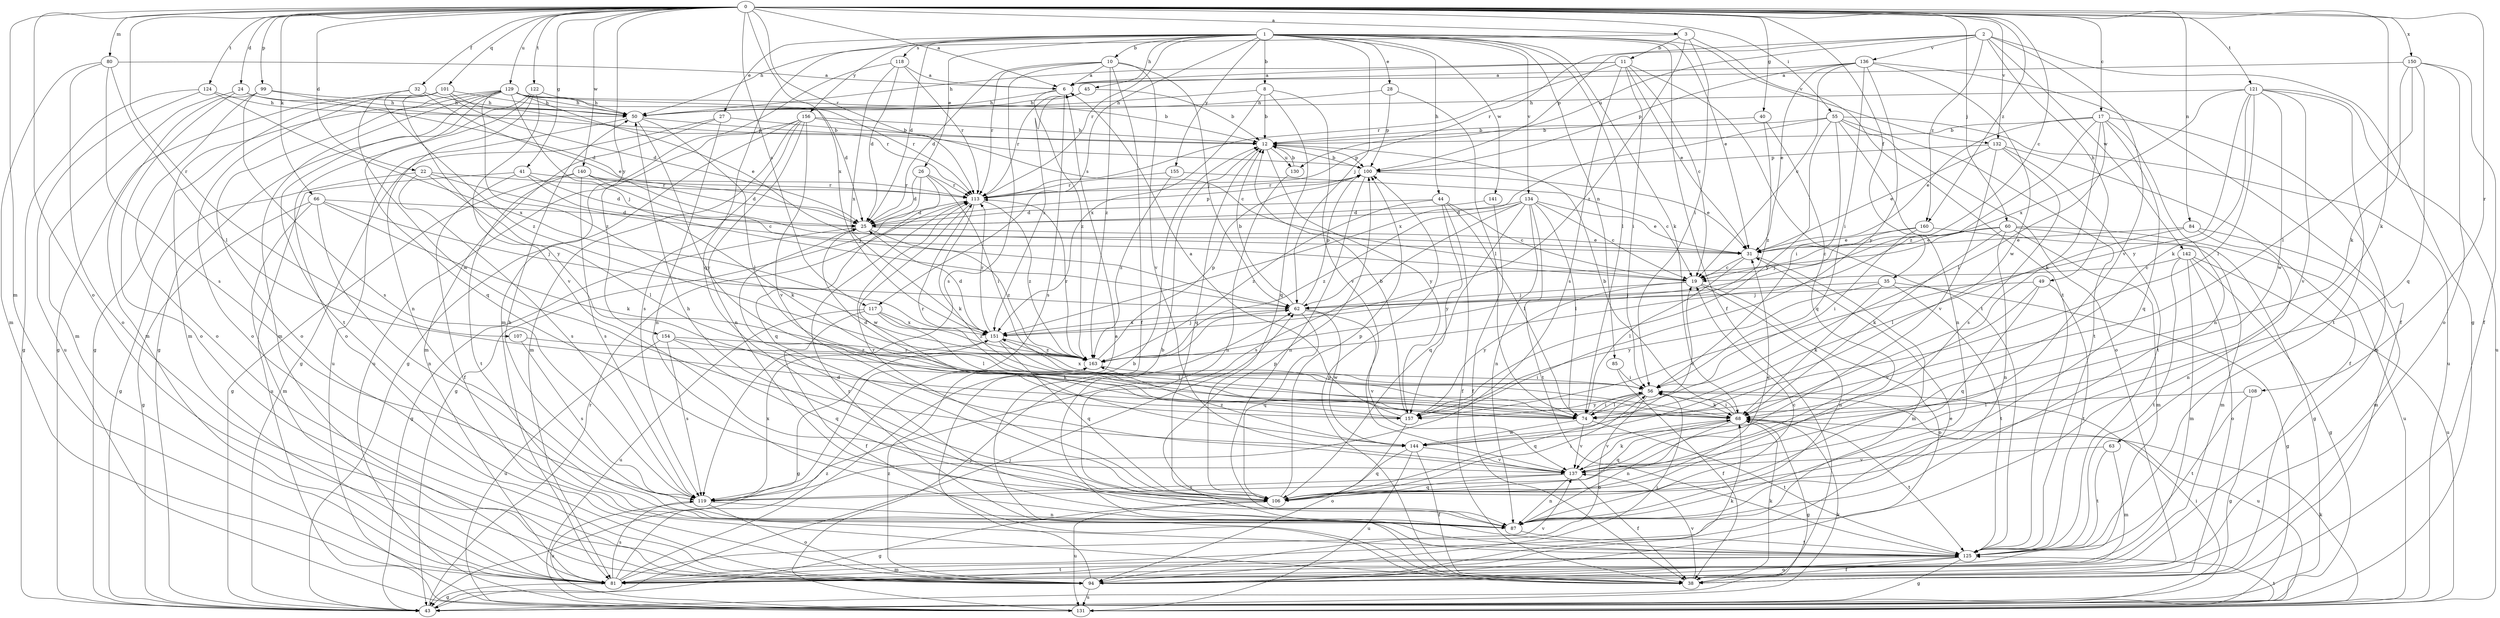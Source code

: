 strict digraph  {
0;
1;
2;
3;
6;
8;
10;
11;
12;
17;
19;
22;
24;
25;
26;
27;
28;
31;
32;
35;
38;
40;
41;
43;
44;
45;
49;
50;
55;
56;
60;
62;
63;
66;
68;
74;
80;
81;
84;
85;
87;
94;
99;
100;
101;
106;
107;
108;
113;
117;
118;
119;
121;
122;
124;
125;
129;
130;
131;
132;
134;
136;
137;
140;
141;
142;
144;
150;
151;
154;
155;
156;
157;
160;
163;
0 -> 3  [label=a];
0 -> 6  [label=a];
0 -> 17  [label=c];
0 -> 19  [label=c];
0 -> 22  [label=d];
0 -> 24  [label=d];
0 -> 32  [label=f];
0 -> 35  [label=f];
0 -> 40  [label=g];
0 -> 41  [label=g];
0 -> 55  [label=i];
0 -> 60  [label=j];
0 -> 63  [label=k];
0 -> 66  [label=k];
0 -> 80  [label=m];
0 -> 81  [label=m];
0 -> 84  [label=n];
0 -> 94  [label=o];
0 -> 99  [label=p];
0 -> 101  [label=q];
0 -> 107  [label=r];
0 -> 108  [label=r];
0 -> 113  [label=r];
0 -> 117  [label=s];
0 -> 121  [label=t];
0 -> 122  [label=t];
0 -> 124  [label=t];
0 -> 129  [label=u];
0 -> 132  [label=v];
0 -> 140  [label=w];
0 -> 150  [label=x];
0 -> 151  [label=x];
0 -> 154  [label=y];
0 -> 160  [label=z];
1 -> 8  [label=b];
1 -> 10  [label=b];
1 -> 25  [label=d];
1 -> 26  [label=e];
1 -> 27  [label=e];
1 -> 28  [label=e];
1 -> 31  [label=e];
1 -> 38  [label=f];
1 -> 44  [label=h];
1 -> 45  [label=h];
1 -> 62  [label=j];
1 -> 68  [label=k];
1 -> 74  [label=l];
1 -> 85  [label=n];
1 -> 106  [label=q];
1 -> 113  [label=r];
1 -> 117  [label=s];
1 -> 118  [label=s];
1 -> 132  [label=v];
1 -> 134  [label=v];
1 -> 141  [label=w];
1 -> 155  [label=y];
1 -> 156  [label=y];
2 -> 43  [label=g];
2 -> 49  [label=h];
2 -> 100  [label=p];
2 -> 113  [label=r];
2 -> 130  [label=u];
2 -> 136  [label=v];
2 -> 137  [label=v];
2 -> 142  [label=w];
2 -> 160  [label=z];
3 -> 11  [label=b];
3 -> 50  [label=h];
3 -> 56  [label=i];
3 -> 125  [label=t];
3 -> 163  [label=z];
6 -> 50  [label=h];
6 -> 119  [label=s];
6 -> 163  [label=z];
8 -> 12  [label=b];
8 -> 50  [label=h];
8 -> 106  [label=q];
8 -> 137  [label=v];
8 -> 151  [label=x];
10 -> 6  [label=a];
10 -> 25  [label=d];
10 -> 38  [label=f];
10 -> 62  [label=j];
10 -> 113  [label=r];
10 -> 119  [label=s];
10 -> 137  [label=v];
10 -> 163  [label=z];
11 -> 6  [label=a];
11 -> 19  [label=c];
11 -> 31  [label=e];
11 -> 50  [label=h];
11 -> 56  [label=i];
11 -> 113  [label=r];
11 -> 119  [label=s];
11 -> 125  [label=t];
12 -> 100  [label=p];
12 -> 106  [label=q];
12 -> 130  [label=u];
12 -> 157  [label=y];
17 -> 12  [label=b];
17 -> 31  [label=e];
17 -> 68  [label=k];
17 -> 74  [label=l];
17 -> 81  [label=m];
17 -> 87  [label=n];
17 -> 106  [label=q];
17 -> 163  [label=z];
19 -> 62  [label=j];
19 -> 87  [label=n];
19 -> 94  [label=o];
19 -> 157  [label=y];
22 -> 19  [label=c];
22 -> 43  [label=g];
22 -> 74  [label=l];
22 -> 113  [label=r];
22 -> 119  [label=s];
24 -> 50  [label=h];
24 -> 81  [label=m];
24 -> 94  [label=o];
24 -> 100  [label=p];
25 -> 31  [label=e];
25 -> 43  [label=g];
25 -> 100  [label=p];
25 -> 163  [label=z];
26 -> 25  [label=d];
26 -> 43  [label=g];
26 -> 56  [label=i];
26 -> 106  [label=q];
26 -> 113  [label=r];
27 -> 12  [label=b];
27 -> 43  [label=g];
27 -> 81  [label=m];
27 -> 87  [label=n];
28 -> 50  [label=h];
28 -> 74  [label=l];
28 -> 100  [label=p];
31 -> 19  [label=c];
31 -> 74  [label=l];
31 -> 81  [label=m];
32 -> 31  [label=e];
32 -> 43  [label=g];
32 -> 50  [label=h];
32 -> 163  [label=z];
35 -> 43  [label=g];
35 -> 62  [label=j];
35 -> 68  [label=k];
35 -> 125  [label=t];
35 -> 157  [label=y];
38 -> 68  [label=k];
38 -> 100  [label=p];
38 -> 113  [label=r];
38 -> 137  [label=v];
40 -> 12  [label=b];
40 -> 106  [label=q];
40 -> 163  [label=z];
41 -> 25  [label=d];
41 -> 38  [label=f];
41 -> 68  [label=k];
41 -> 113  [label=r];
41 -> 131  [label=u];
43 -> 56  [label=i];
43 -> 62  [label=j];
43 -> 68  [label=k];
43 -> 113  [label=r];
44 -> 19  [label=c];
44 -> 25  [label=d];
44 -> 38  [label=f];
44 -> 74  [label=l];
44 -> 157  [label=y];
44 -> 163  [label=z];
45 -> 12  [label=b];
45 -> 50  [label=h];
45 -> 113  [label=r];
45 -> 151  [label=x];
49 -> 62  [label=j];
49 -> 106  [label=q];
49 -> 125  [label=t];
49 -> 137  [label=v];
50 -> 12  [label=b];
50 -> 74  [label=l];
50 -> 131  [label=u];
50 -> 157  [label=y];
55 -> 12  [label=b];
55 -> 56  [label=i];
55 -> 87  [label=n];
55 -> 94  [label=o];
55 -> 125  [label=t];
55 -> 131  [label=u];
55 -> 151  [label=x];
55 -> 157  [label=y];
56 -> 68  [label=k];
56 -> 74  [label=l];
56 -> 94  [label=o];
56 -> 106  [label=q];
56 -> 131  [label=u];
56 -> 151  [label=x];
56 -> 157  [label=y];
60 -> 31  [label=e];
60 -> 43  [label=g];
60 -> 62  [label=j];
60 -> 68  [label=k];
60 -> 81  [label=m];
60 -> 87  [label=n];
60 -> 131  [label=u];
62 -> 12  [label=b];
62 -> 100  [label=p];
62 -> 106  [label=q];
62 -> 137  [label=v];
62 -> 144  [label=w];
62 -> 151  [label=x];
63 -> 81  [label=m];
63 -> 125  [label=t];
63 -> 137  [label=v];
66 -> 25  [label=d];
66 -> 43  [label=g];
66 -> 62  [label=j];
66 -> 68  [label=k];
66 -> 81  [label=m];
66 -> 87  [label=n];
68 -> 12  [label=b];
68 -> 43  [label=g];
68 -> 56  [label=i];
68 -> 87  [label=n];
68 -> 106  [label=q];
68 -> 125  [label=t];
68 -> 137  [label=v];
74 -> 56  [label=i];
74 -> 113  [label=r];
74 -> 125  [label=t];
74 -> 137  [label=v];
74 -> 144  [label=w];
80 -> 6  [label=a];
80 -> 74  [label=l];
80 -> 81  [label=m];
80 -> 94  [label=o];
80 -> 119  [label=s];
81 -> 6  [label=a];
81 -> 43  [label=g];
81 -> 119  [label=s];
81 -> 125  [label=t];
81 -> 137  [label=v];
81 -> 163  [label=z];
84 -> 31  [label=e];
84 -> 74  [label=l];
84 -> 81  [label=m];
84 -> 87  [label=n];
85 -> 38  [label=f];
85 -> 56  [label=i];
87 -> 19  [label=c];
87 -> 25  [label=d];
87 -> 50  [label=h];
87 -> 125  [label=t];
94 -> 12  [label=b];
94 -> 31  [label=e];
94 -> 56  [label=i];
94 -> 68  [label=k];
94 -> 131  [label=u];
94 -> 163  [label=z];
99 -> 25  [label=d];
99 -> 50  [label=h];
99 -> 81  [label=m];
99 -> 94  [label=o];
99 -> 119  [label=s];
100 -> 12  [label=b];
100 -> 31  [label=e];
100 -> 87  [label=n];
100 -> 113  [label=r];
101 -> 25  [label=d];
101 -> 50  [label=h];
101 -> 81  [label=m];
101 -> 94  [label=o];
101 -> 113  [label=r];
101 -> 144  [label=w];
101 -> 157  [label=y];
106 -> 31  [label=e];
106 -> 43  [label=g];
106 -> 50  [label=h];
106 -> 56  [label=i];
106 -> 100  [label=p];
106 -> 113  [label=r];
106 -> 131  [label=u];
107 -> 119  [label=s];
107 -> 163  [label=z];
108 -> 43  [label=g];
108 -> 74  [label=l];
108 -> 125  [label=t];
113 -> 25  [label=d];
113 -> 68  [label=k];
113 -> 144  [label=w];
113 -> 163  [label=z];
117 -> 38  [label=f];
117 -> 74  [label=l];
117 -> 131  [label=u];
117 -> 151  [label=x];
117 -> 163  [label=z];
118 -> 6  [label=a];
118 -> 25  [label=d];
118 -> 81  [label=m];
118 -> 113  [label=r];
118 -> 151  [label=x];
119 -> 87  [label=n];
119 -> 94  [label=o];
119 -> 131  [label=u];
119 -> 151  [label=x];
121 -> 50  [label=h];
121 -> 68  [label=k];
121 -> 74  [label=l];
121 -> 125  [label=t];
121 -> 131  [label=u];
121 -> 137  [label=v];
121 -> 144  [label=w];
121 -> 151  [label=x];
121 -> 157  [label=y];
122 -> 43  [label=g];
122 -> 50  [label=h];
122 -> 87  [label=n];
122 -> 94  [label=o];
122 -> 137  [label=v];
124 -> 43  [label=g];
124 -> 50  [label=h];
124 -> 131  [label=u];
124 -> 151  [label=x];
125 -> 12  [label=b];
125 -> 38  [label=f];
125 -> 43  [label=g];
125 -> 81  [label=m];
125 -> 94  [label=o];
125 -> 100  [label=p];
129 -> 12  [label=b];
129 -> 25  [label=d];
129 -> 31  [label=e];
129 -> 43  [label=g];
129 -> 50  [label=h];
129 -> 62  [label=j];
129 -> 81  [label=m];
129 -> 94  [label=o];
129 -> 106  [label=q];
129 -> 113  [label=r];
129 -> 125  [label=t];
129 -> 163  [label=z];
130 -> 12  [label=b];
130 -> 87  [label=n];
131 -> 62  [label=j];
131 -> 68  [label=k];
131 -> 125  [label=t];
132 -> 31  [label=e];
132 -> 38  [label=f];
132 -> 100  [label=p];
132 -> 119  [label=s];
132 -> 125  [label=t];
132 -> 137  [label=v];
134 -> 19  [label=c];
134 -> 25  [label=d];
134 -> 31  [label=e];
134 -> 74  [label=l];
134 -> 87  [label=n];
134 -> 106  [label=q];
134 -> 119  [label=s];
134 -> 125  [label=t];
134 -> 163  [label=z];
136 -> 6  [label=a];
136 -> 19  [label=c];
136 -> 31  [label=e];
136 -> 38  [label=f];
136 -> 56  [label=i];
136 -> 100  [label=p];
136 -> 144  [label=w];
136 -> 157  [label=y];
137 -> 38  [label=f];
137 -> 68  [label=k];
137 -> 87  [label=n];
137 -> 106  [label=q];
137 -> 119  [label=s];
140 -> 25  [label=d];
140 -> 43  [label=g];
140 -> 62  [label=j];
140 -> 113  [label=r];
140 -> 119  [label=s];
140 -> 125  [label=t];
141 -> 25  [label=d];
141 -> 38  [label=f];
142 -> 19  [label=c];
142 -> 43  [label=g];
142 -> 81  [label=m];
142 -> 94  [label=o];
142 -> 125  [label=t];
142 -> 131  [label=u];
144 -> 19  [label=c];
144 -> 38  [label=f];
144 -> 106  [label=q];
144 -> 131  [label=u];
144 -> 137  [label=v];
144 -> 163  [label=z];
150 -> 6  [label=a];
150 -> 38  [label=f];
150 -> 68  [label=k];
150 -> 74  [label=l];
150 -> 94  [label=o];
150 -> 106  [label=q];
151 -> 25  [label=d];
151 -> 43  [label=g];
151 -> 62  [label=j];
151 -> 74  [label=l];
151 -> 106  [label=q];
151 -> 113  [label=r];
151 -> 163  [label=z];
154 -> 68  [label=k];
154 -> 106  [label=q];
154 -> 119  [label=s];
154 -> 131  [label=u];
154 -> 163  [label=z];
155 -> 19  [label=c];
155 -> 113  [label=r];
155 -> 163  [label=z];
156 -> 12  [label=b];
156 -> 19  [label=c];
156 -> 43  [label=g];
156 -> 81  [label=m];
156 -> 87  [label=n];
156 -> 119  [label=s];
156 -> 131  [label=u];
156 -> 137  [label=v];
157 -> 6  [label=a];
157 -> 12  [label=b];
157 -> 25  [label=d];
157 -> 94  [label=o];
160 -> 19  [label=c];
160 -> 31  [label=e];
160 -> 56  [label=i];
160 -> 81  [label=m];
163 -> 56  [label=i];
163 -> 100  [label=p];
163 -> 113  [label=r];
}
